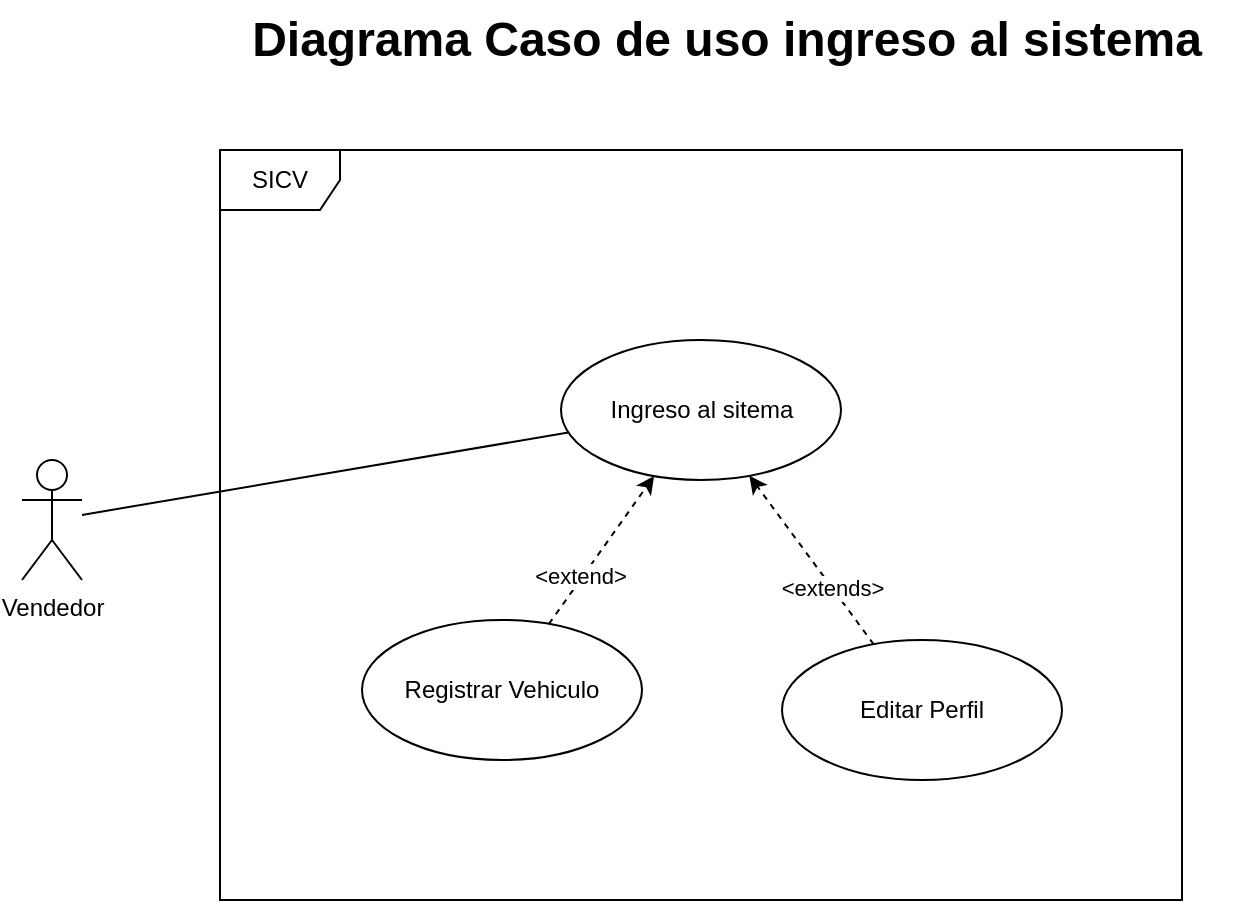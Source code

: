 <mxfile version="16.6.6" type="github" pages="6">
  <diagram id="2r_VohU2_wrSIkmMMugK" name="Caso de uso Ingreso al sistema">
    <mxGraphModel dx="1422" dy="752" grid="1" gridSize="10" guides="1" tooltips="1" connect="1" arrows="1" fold="1" page="1" pageScale="1" pageWidth="827" pageHeight="1169" math="0" shadow="0">
      <root>
        <mxCell id="0" />
        <mxCell id="1" parent="0" />
        <mxCell id="IsbKVrzLAY1zWAiUxANt-4" style="rounded=0;orthogonalLoop=1;jettySize=auto;html=1;endArrow=none;endFill=0;" parent="1" source="IsbKVrzLAY1zWAiUxANt-1" target="IsbKVrzLAY1zWAiUxANt-3" edge="1">
          <mxGeometry relative="1" as="geometry" />
        </mxCell>
        <mxCell id="IsbKVrzLAY1zWAiUxANt-1" value="Vendedor" style="shape=umlActor;verticalLabelPosition=bottom;verticalAlign=top;html=1;" parent="1" vertex="1">
          <mxGeometry x="80" y="300" width="30" height="60" as="geometry" />
        </mxCell>
        <mxCell id="IsbKVrzLAY1zWAiUxANt-2" value="SICV" style="shape=umlFrame;whiteSpace=wrap;html=1;" parent="1" vertex="1">
          <mxGeometry x="179" y="145" width="481" height="375" as="geometry" />
        </mxCell>
        <mxCell id="IsbKVrzLAY1zWAiUxANt-3" value="Ingreso al sitema" style="ellipse;whiteSpace=wrap;html=1;" parent="1" vertex="1">
          <mxGeometry x="349.5" y="240" width="140" height="70" as="geometry" />
        </mxCell>
        <mxCell id="IsbKVrzLAY1zWAiUxANt-7" style="edgeStyle=none;rounded=0;orthogonalLoop=1;jettySize=auto;html=1;endArrow=classic;endFill=1;dashed=1;" parent="1" source="IsbKVrzLAY1zWAiUxANt-5" target="IsbKVrzLAY1zWAiUxANt-3" edge="1">
          <mxGeometry relative="1" as="geometry" />
        </mxCell>
        <mxCell id="IsbKVrzLAY1zWAiUxANt-9" value="&amp;lt;extend&amp;gt;" style="edgeLabel;html=1;align=center;verticalAlign=middle;resizable=0;points=[];" parent="IsbKVrzLAY1zWAiUxANt-7" vertex="1" connectable="0">
          <mxGeometry x="-0.372" y="1" relative="1" as="geometry">
            <mxPoint as="offset" />
          </mxGeometry>
        </mxCell>
        <mxCell id="IsbKVrzLAY1zWAiUxANt-5" value="Registrar Vehiculo" style="ellipse;whiteSpace=wrap;html=1;" parent="1" vertex="1">
          <mxGeometry x="250" y="380" width="140" height="70" as="geometry" />
        </mxCell>
        <mxCell id="IsbKVrzLAY1zWAiUxANt-8" style="edgeStyle=none;rounded=0;orthogonalLoop=1;jettySize=auto;html=1;endArrow=classic;endFill=1;dashed=1;startArrow=none;startFill=0;" parent="1" source="IsbKVrzLAY1zWAiUxANt-6" target="IsbKVrzLAY1zWAiUxANt-3" edge="1">
          <mxGeometry relative="1" as="geometry" />
        </mxCell>
        <mxCell id="IsbKVrzLAY1zWAiUxANt-10" value="&amp;lt;extends&amp;gt;" style="edgeLabel;html=1;align=center;verticalAlign=middle;resizable=0;points=[];" parent="IsbKVrzLAY1zWAiUxANt-8" vertex="1" connectable="0">
          <mxGeometry x="-0.331" relative="1" as="geometry">
            <mxPoint as="offset" />
          </mxGeometry>
        </mxCell>
        <mxCell id="IsbKVrzLAY1zWAiUxANt-6" value="Editar Perfil" style="ellipse;whiteSpace=wrap;html=1;" parent="1" vertex="1">
          <mxGeometry x="460" y="390" width="140" height="70" as="geometry" />
        </mxCell>
        <mxCell id="hrtRU9ZcBNGfY4Alldk1-1" value="Diagrama Caso de uso ingreso al sistema" style="text;strokeColor=none;fillColor=none;html=1;fontSize=24;fontStyle=1;verticalAlign=middle;align=center;" parent="1" vertex="1">
          <mxGeometry x="179" y="70" width="506" height="40" as="geometry" />
        </mxCell>
      </root>
    </mxGraphModel>
  </diagram>
  <diagram id="BbDDv75tYHa_LXaL0L6z" name="Caso de uso consultar vehiculo">
    <mxGraphModel dx="1422" dy="752" grid="1" gridSize="10" guides="1" tooltips="1" connect="1" arrows="1" fold="1" page="1" pageScale="1" pageWidth="827" pageHeight="1169" math="0" shadow="0">
      <root>
        <mxCell id="6iV2gQKGcsVNJlw0BaES-0" />
        <mxCell id="6iV2gQKGcsVNJlw0BaES-1" parent="6iV2gQKGcsVNJlw0BaES-0" />
        <mxCell id="py2xR3MUC2B1_8jr3Scz-2" style="edgeStyle=none;rounded=0;orthogonalLoop=1;jettySize=auto;html=1;startArrow=none;startFill=0;endArrow=none;endFill=0;" parent="6iV2gQKGcsVNJlw0BaES-1" source="6iV2gQKGcsVNJlw0BaES-2" target="QquSr7EaG3c1re2R-s63-1" edge="1">
          <mxGeometry relative="1" as="geometry" />
        </mxCell>
        <mxCell id="6iV2gQKGcsVNJlw0BaES-2" value="Comprador" style="shape=umlActor;verticalLabelPosition=bottom;verticalAlign=top;html=1;" parent="6iV2gQKGcsVNJlw0BaES-1" vertex="1">
          <mxGeometry x="90" y="310" width="30" height="60" as="geometry" />
        </mxCell>
        <mxCell id="6iV2gQKGcsVNJlw0BaES-3" value="SICV" style="shape=umlFrame;whiteSpace=wrap;html=1;" parent="6iV2gQKGcsVNJlw0BaES-1" vertex="1">
          <mxGeometry x="164" y="170" width="500" height="370" as="geometry" />
        </mxCell>
        <mxCell id="QquSr7EaG3c1re2R-s63-1" value="Consultar Vehículo" style="ellipse;whiteSpace=wrap;html=1;" parent="6iV2gQKGcsVNJlw0BaES-1" vertex="1">
          <mxGeometry x="344" y="270" width="140" height="70" as="geometry" />
        </mxCell>
        <mxCell id="py2xR3MUC2B1_8jr3Scz-4" style="edgeStyle=none;rounded=0;orthogonalLoop=1;jettySize=auto;html=1;dashed=1;startArrow=none;startFill=0;endArrow=classic;endFill=1;" parent="6iV2gQKGcsVNJlw0BaES-1" source="py2xR3MUC2B1_8jr3Scz-0" target="QquSr7EaG3c1re2R-s63-1" edge="1">
          <mxGeometry relative="1" as="geometry" />
        </mxCell>
        <mxCell id="py2xR3MUC2B1_8jr3Scz-6" value="&amp;lt;extend&amp;gt;" style="edgeLabel;html=1;align=center;verticalAlign=middle;resizable=0;points=[];" parent="py2xR3MUC2B1_8jr3Scz-4" vertex="1" connectable="0">
          <mxGeometry x="-0.425" relative="1" as="geometry">
            <mxPoint as="offset" />
          </mxGeometry>
        </mxCell>
        <mxCell id="py2xR3MUC2B1_8jr3Scz-0" value="Consultar Categoria" style="ellipse;whiteSpace=wrap;html=1;" parent="6iV2gQKGcsVNJlw0BaES-1" vertex="1">
          <mxGeometry x="240" y="420" width="140" height="70" as="geometry" />
        </mxCell>
        <mxCell id="py2xR3MUC2B1_8jr3Scz-5" style="edgeStyle=none;rounded=0;orthogonalLoop=1;jettySize=auto;html=1;dashed=1;startArrow=none;startFill=0;endArrow=classic;endFill=1;" parent="6iV2gQKGcsVNJlw0BaES-1" source="py2xR3MUC2B1_8jr3Scz-1" target="QquSr7EaG3c1re2R-s63-1" edge="1">
          <mxGeometry relative="1" as="geometry" />
        </mxCell>
        <mxCell id="py2xR3MUC2B1_8jr3Scz-7" value="&amp;lt;extend&amp;gt;" style="edgeLabel;html=1;align=center;verticalAlign=middle;resizable=0;points=[];" parent="py2xR3MUC2B1_8jr3Scz-5" vertex="1" connectable="0">
          <mxGeometry x="-0.237" relative="1" as="geometry">
            <mxPoint as="offset" />
          </mxGeometry>
        </mxCell>
        <mxCell id="py2xR3MUC2B1_8jr3Scz-1" value="Consultar Precio" style="ellipse;whiteSpace=wrap;html=1;" parent="6iV2gQKGcsVNJlw0BaES-1" vertex="1">
          <mxGeometry x="450" y="420" width="140" height="70" as="geometry" />
        </mxCell>
        <mxCell id="URlp4a1a6F89m8Mxqx-y-0" value="Diagrama Caso de uso Consulta Vehiculo" style="text;strokeColor=none;fillColor=none;html=1;fontSize=24;fontStyle=1;verticalAlign=middle;align=center;" parent="6iV2gQKGcsVNJlw0BaES-1" vertex="1">
          <mxGeometry x="164" y="100" width="506" height="40" as="geometry" />
        </mxCell>
      </root>
    </mxGraphModel>
  </diagram>
  <diagram id="64RJPVXA8O9sf4RG52Rx" name="Diagrama de estado Vehiculo">
    <mxGraphModel dx="2249" dy="752" grid="1" gridSize="10" guides="1" tooltips="1" connect="1" arrows="1" fold="1" page="1" pageScale="1" pageWidth="827" pageHeight="1169" math="0" shadow="0">
      <root>
        <mxCell id="xswd5ZVKZIJ1PRvP2qzF-0" />
        <mxCell id="xswd5ZVKZIJ1PRvP2qzF-1" parent="xswd5ZVKZIJ1PRvP2qzF-0" />
        <mxCell id="8lzR3zlxzNffQdhEEC-L-5" style="edgeStyle=none;rounded=0;orthogonalLoop=1;jettySize=auto;html=1;startArrow=none;startFill=0;endArrow=none;endFill=0;" parent="xswd5ZVKZIJ1PRvP2qzF-1" source="8lzR3zlxzNffQdhEEC-L-0" target="8lzR3zlxzNffQdhEEC-L-1" edge="1">
          <mxGeometry relative="1" as="geometry" />
        </mxCell>
        <mxCell id="8lzR3zlxzNffQdhEEC-L-0" value="" style="strokeWidth=2;html=1;shape=mxgraph.flowchart.start_2;whiteSpace=wrap;fillColor=#60a917;fontColor=#ffffff;strokeColor=#2D7600;" parent="xswd5ZVKZIJ1PRvP2qzF-1" vertex="1">
          <mxGeometry x="-120" y="440" width="40" height="40" as="geometry" />
        </mxCell>
        <mxCell id="8lzR3zlxzNffQdhEEC-L-6" style="edgeStyle=none;rounded=0;orthogonalLoop=1;jettySize=auto;html=1;startArrow=none;startFill=0;endArrow=none;endFill=0;" parent="xswd5ZVKZIJ1PRvP2qzF-1" source="8lzR3zlxzNffQdhEEC-L-1" target="8lzR3zlxzNffQdhEEC-L-2" edge="1">
          <mxGeometry relative="1" as="geometry" />
        </mxCell>
        <mxCell id="8lzR3zlxzNffQdhEEC-L-1" value="No registrado" style="shape=rect;rounded=1;html=1;whiteSpace=wrap;align=center;fillColor=#dae8fc;strokeColor=#6c8ebf;" parent="xswd5ZVKZIJ1PRvP2qzF-1" vertex="1">
          <mxGeometry y="435" width="120" height="50" as="geometry" />
        </mxCell>
        <mxCell id="8lzR3zlxzNffQdhEEC-L-7" style="edgeStyle=none;rounded=0;orthogonalLoop=1;jettySize=auto;html=1;startArrow=none;startFill=0;endArrow=none;endFill=0;" parent="xswd5ZVKZIJ1PRvP2qzF-1" source="8lzR3zlxzNffQdhEEC-L-2" target="8lzR3zlxzNffQdhEEC-L-3" edge="1">
          <mxGeometry relative="1" as="geometry" />
        </mxCell>
        <mxCell id="8lzR3zlxzNffQdhEEC-L-2" value="registrado" style="shape=rect;rounded=1;html=1;whiteSpace=wrap;align=center;fillColor=#dae8fc;strokeColor=#6c8ebf;" parent="xswd5ZVKZIJ1PRvP2qzF-1" vertex="1">
          <mxGeometry x="250" y="435" width="120" height="50" as="geometry" />
        </mxCell>
        <mxCell id="8lzR3zlxzNffQdhEEC-L-8" style="edgeStyle=none;rounded=0;orthogonalLoop=1;jettySize=auto;html=1;startArrow=none;startFill=0;endArrow=none;endFill=0;" parent="xswd5ZVKZIJ1PRvP2qzF-1" source="8lzR3zlxzNffQdhEEC-L-3" target="8lzR3zlxzNffQdhEEC-L-4" edge="1">
          <mxGeometry relative="1" as="geometry" />
        </mxCell>
        <mxCell id="8lzR3zlxzNffQdhEEC-L-3" value="vendido" style="shape=rect;rounded=1;html=1;whiteSpace=wrap;align=center;fillColor=#dae8fc;strokeColor=#6c8ebf;" parent="xswd5ZVKZIJ1PRvP2qzF-1" vertex="1">
          <mxGeometry x="510" y="435" width="120" height="50" as="geometry" />
        </mxCell>
        <mxCell id="8lzR3zlxzNffQdhEEC-L-4" value="" style="ellipse;html=1;shape=endState;fillColor=#e51400;strokeColor=#B20000;fontColor=#ffffff;" parent="xswd5ZVKZIJ1PRvP2qzF-1" vertex="1">
          <mxGeometry x="700" y="440" width="43" height="40" as="geometry" />
        </mxCell>
        <mxCell id="8lzR3zlxzNffQdhEEC-L-9" value="registrarAuto()" style="text;html=1;align=center;verticalAlign=middle;resizable=0;points=[];autosize=1;strokeColor=none;fillColor=none;" parent="xswd5ZVKZIJ1PRvP2qzF-1" vertex="1">
          <mxGeometry x="140" y="435" width="90" height="20" as="geometry" />
        </mxCell>
        <mxCell id="8lzR3zlxzNffQdhEEC-L-10" value="registrarVentaAuto()" style="text;html=1;align=center;verticalAlign=middle;resizable=0;points=[];autosize=1;strokeColor=none;fillColor=none;" parent="xswd5ZVKZIJ1PRvP2qzF-1" vertex="1">
          <mxGeometry x="375" y="435" width="120" height="20" as="geometry" />
        </mxCell>
        <mxCell id="8lzR3zlxzNffQdhEEC-L-13" value="Diagrama de estado: Vehículo" style="text;strokeColor=none;fillColor=none;html=1;fontSize=24;fontStyle=1;verticalAlign=middle;align=center;" parent="xswd5ZVKZIJ1PRvP2qzF-1" vertex="1">
          <mxGeometry x="105" y="340" width="410" height="40" as="geometry" />
        </mxCell>
      </root>
    </mxGraphModel>
  </diagram>
  <diagram id="GuSX10thduRVi5n7att_" name="Diagrama de estado: Vendedor">
    <mxGraphModel dx="1525" dy="433" grid="1" gridSize="10" guides="1" tooltips="1" connect="1" arrows="1" fold="1" page="1" pageScale="1" pageWidth="827" pageHeight="1169" math="0" shadow="0">
      <root>
        <mxCell id="8k2iRk-zju7mYM7hd7b4-0" />
        <mxCell id="8k2iRk-zju7mYM7hd7b4-1" parent="8k2iRk-zju7mYM7hd7b4-0" />
        <mxCell id="8k2iRk-zju7mYM7hd7b4-2" value="Diagrama de estado: vendedor" style="text;strokeColor=none;fillColor=none;html=1;fontSize=24;fontStyle=1;verticalAlign=middle;align=center;" parent="8k2iRk-zju7mYM7hd7b4-1" vertex="1">
          <mxGeometry x="224" y="230" width="380" height="40" as="geometry" />
        </mxCell>
        <mxCell id="AqsIsjGvIVx5snZjpuma-5" style="edgeStyle=none;rounded=0;orthogonalLoop=1;jettySize=auto;html=1;startArrow=none;startFill=0;endArrow=none;endFill=0;" parent="8k2iRk-zju7mYM7hd7b4-1" source="8k2iRk-zju7mYM7hd7b4-3" target="AqsIsjGvIVx5snZjpuma-0" edge="1">
          <mxGeometry relative="1" as="geometry" />
        </mxCell>
        <mxCell id="8k2iRk-zju7mYM7hd7b4-3" value="" style="ellipse;whiteSpace=wrap;html=1;aspect=fixed;strokeColor=#2D7600;fillColor=#60a917;fontColor=#ffffff;" parent="8k2iRk-zju7mYM7hd7b4-1" vertex="1">
          <mxGeometry x="-190" y="360" width="40" height="40" as="geometry" />
        </mxCell>
        <mxCell id="9_Z9yOMUKCV6Zl2eVZmf-0" value="" style="ellipse;html=1;shape=endState;fillColor=#e51400;strokeColor=#B20000;fontColor=#ffffff;" parent="8k2iRk-zju7mYM7hd7b4-1" vertex="1">
          <mxGeometry x="1050" y="360" width="43" height="40" as="geometry" />
        </mxCell>
        <mxCell id="AqsIsjGvIVx5snZjpuma-6" style="edgeStyle=none;rounded=0;orthogonalLoop=1;jettySize=auto;html=1;startArrow=none;startFill=0;endArrow=none;endFill=0;" parent="8k2iRk-zju7mYM7hd7b4-1" source="AqsIsjGvIVx5snZjpuma-0" target="AqsIsjGvIVx5snZjpuma-1" edge="1">
          <mxGeometry relative="1" as="geometry" />
        </mxCell>
        <mxCell id="AqsIsjGvIVx5snZjpuma-0" value="solicitado" style="shape=rect;rounded=1;html=1;whiteSpace=wrap;align=center;fillColor=#dae8fc;strokeColor=#6c8ebf;" parent="8k2iRk-zju7mYM7hd7b4-1" vertex="1">
          <mxGeometry y="355" width="120" height="50" as="geometry" />
        </mxCell>
        <mxCell id="AqsIsjGvIVx5snZjpuma-7" style="edgeStyle=none;rounded=0;orthogonalLoop=1;jettySize=auto;html=1;startArrow=none;startFill=0;endArrow=none;endFill=0;" parent="8k2iRk-zju7mYM7hd7b4-1" source="AqsIsjGvIVx5snZjpuma-1" target="AqsIsjGvIVx5snZjpuma-2" edge="1">
          <mxGeometry relative="1" as="geometry" />
        </mxCell>
        <mxCell id="AqsIsjGvIVx5snZjpuma-1" value="Creado" style="shape=rect;rounded=1;html=1;whiteSpace=wrap;align=center;fillColor=#dae8fc;strokeColor=#6c8ebf;" parent="8k2iRk-zju7mYM7hd7b4-1" vertex="1">
          <mxGeometry x="294" y="355" width="120" height="50" as="geometry" />
        </mxCell>
        <mxCell id="AqsIsjGvIVx5snZjpuma-8" style="edgeStyle=none;rounded=0;orthogonalLoop=1;jettySize=auto;html=1;startArrow=none;startFill=0;endArrow=none;endFill=0;" parent="8k2iRk-zju7mYM7hd7b4-1" source="AqsIsjGvIVx5snZjpuma-2" target="AqsIsjGvIVx5snZjpuma-3" edge="1">
          <mxGeometry relative="1" as="geometry" />
        </mxCell>
        <mxCell id="AqsIsjGvIVx5snZjpuma-2" value="activo" style="shape=rect;rounded=1;html=1;whiteSpace=wrap;align=center;fillColor=#dae8fc;strokeColor=#6c8ebf;" parent="8k2iRk-zju7mYM7hd7b4-1" vertex="1">
          <mxGeometry x="570" y="355" width="120" height="50" as="geometry" />
        </mxCell>
        <mxCell id="AqsIsjGvIVx5snZjpuma-9" style="edgeStyle=none;rounded=0;orthogonalLoop=1;jettySize=auto;html=1;startArrow=none;startFill=0;endArrow=none;endFill=0;" parent="8k2iRk-zju7mYM7hd7b4-1" source="AqsIsjGvIVx5snZjpuma-3" target="9_Z9yOMUKCV6Zl2eVZmf-0" edge="1">
          <mxGeometry relative="1" as="geometry" />
        </mxCell>
        <mxCell id="AqsIsjGvIVx5snZjpuma-14" style="edgeStyle=orthogonalEdgeStyle;rounded=0;orthogonalLoop=1;jettySize=auto;html=1;entryX=0.5;entryY=1;entryDx=0;entryDy=0;startArrow=none;startFill=0;endArrow=none;endFill=0;" parent="8k2iRk-zju7mYM7hd7b4-1" source="AqsIsjGvIVx5snZjpuma-3" target="AqsIsjGvIVx5snZjpuma-2" edge="1">
          <mxGeometry relative="1" as="geometry">
            <Array as="points">
              <mxPoint x="887" y="460" />
              <mxPoint x="630" y="460" />
            </Array>
          </mxGeometry>
        </mxCell>
        <mxCell id="AqsIsjGvIVx5snZjpuma-3" value="inactivo" style="shape=rect;rounded=1;html=1;whiteSpace=wrap;align=center;fillColor=#dae8fc;strokeColor=#6c8ebf;" parent="8k2iRk-zju7mYM7hd7b4-1" vertex="1">
          <mxGeometry x="827" y="355" width="120" height="50" as="geometry" />
        </mxCell>
        <mxCell id="AqsIsjGvIVx5snZjpuma-10" value="registrarVendedor()" style="text;html=1;align=center;verticalAlign=middle;resizable=0;points=[];autosize=1;strokeColor=none;fillColor=none;" parent="8k2iRk-zju7mYM7hd7b4-1" vertex="1">
          <mxGeometry x="140" y="350" width="120" height="20" as="geometry" />
        </mxCell>
        <mxCell id="AqsIsjGvIVx5snZjpuma-11" value="activarVendedor()" style="text;html=1;align=center;verticalAlign=middle;resizable=0;points=[];autosize=1;strokeColor=none;fillColor=none;" parent="8k2iRk-zju7mYM7hd7b4-1" vertex="1">
          <mxGeometry x="440" y="350" width="110" height="20" as="geometry" />
        </mxCell>
        <mxCell id="AqsIsjGvIVx5snZjpuma-12" value="inactivarVendedor()" style="text;html=1;align=center;verticalAlign=middle;resizable=0;points=[];autosize=1;strokeColor=none;fillColor=none;" parent="8k2iRk-zju7mYM7hd7b4-1" vertex="1">
          <mxGeometry x="700" y="355" width="120" height="20" as="geometry" />
        </mxCell>
        <mxCell id="AqsIsjGvIVx5snZjpuma-15" value="modificarVendedor()" style="text;html=1;align=center;verticalAlign=middle;resizable=0;points=[];autosize=1;strokeColor=none;fillColor=none;" parent="8k2iRk-zju7mYM7hd7b4-1" vertex="1">
          <mxGeometry x="690" y="440" width="130" height="20" as="geometry" />
        </mxCell>
      </root>
    </mxGraphModel>
  </diagram>
  <diagram id="JbkrAfMQDxfMiMu51IrS" name="Modelo entidad relacion">
    <mxGraphModel dx="938" dy="1602" grid="1" gridSize="10" guides="1" tooltips="1" connect="1" arrows="1" fold="1" page="1" pageScale="1" pageWidth="827" pageHeight="1169" math="0" shadow="0">
      <root>
        <mxCell id="0QS4IYa8kzxrMIZf37TH-0" />
        <mxCell id="0QS4IYa8kzxrMIZf37TH-1" parent="0QS4IYa8kzxrMIZf37TH-0" />
        <mxCell id="0QS4IYa8kzxrMIZf37TH-96" value="Modelo entidad relación" style="text;strokeColor=none;fillColor=none;html=1;fontSize=24;fontStyle=1;verticalAlign=middle;align=center;" parent="0QS4IYa8kzxrMIZf37TH-1" vertex="1">
          <mxGeometry x="520" y="-140" width="400" height="40" as="geometry" />
        </mxCell>
        <mxCell id="r-WXZ3ofQFOCJXnufIdo-23" style="rounded=0;orthogonalLoop=1;jettySize=auto;html=1;endArrow=none;endFill=0;" edge="1" parent="0QS4IYa8kzxrMIZf37TH-1" source="r-WXZ3ofQFOCJXnufIdo-0" target="r-WXZ3ofQFOCJXnufIdo-48">
          <mxGeometry relative="1" as="geometry">
            <mxPoint x="433.301" y="48.45" as="targetPoint" />
          </mxGeometry>
        </mxCell>
        <mxCell id="r-WXZ3ofQFOCJXnufIdo-25" style="edgeStyle=none;rounded=0;orthogonalLoop=1;jettySize=auto;html=1;endArrow=none;endFill=0;" edge="1" parent="0QS4IYa8kzxrMIZf37TH-1" source="r-WXZ3ofQFOCJXnufIdo-0" target="r-WXZ3ofQFOCJXnufIdo-4">
          <mxGeometry relative="1" as="geometry" />
        </mxCell>
        <mxCell id="r-WXZ3ofQFOCJXnufIdo-26" style="edgeStyle=none;rounded=0;orthogonalLoop=1;jettySize=auto;html=1;endArrow=none;endFill=0;" edge="1" parent="0QS4IYa8kzxrMIZf37TH-1" source="r-WXZ3ofQFOCJXnufIdo-0" target="r-WXZ3ofQFOCJXnufIdo-5">
          <mxGeometry relative="1" as="geometry" />
        </mxCell>
        <mxCell id="r-WXZ3ofQFOCJXnufIdo-30" style="edgeStyle=none;rounded=0;orthogonalLoop=1;jettySize=auto;html=1;endArrow=none;endFill=0;" edge="1" parent="0QS4IYa8kzxrMIZf37TH-1" source="r-WXZ3ofQFOCJXnufIdo-0" target="r-WXZ3ofQFOCJXnufIdo-6">
          <mxGeometry relative="1" as="geometry" />
        </mxCell>
        <mxCell id="r-WXZ3ofQFOCJXnufIdo-32" style="edgeStyle=none;rounded=0;orthogonalLoop=1;jettySize=auto;html=1;endArrow=none;endFill=0;" edge="1" parent="0QS4IYa8kzxrMIZf37TH-1" source="r-WXZ3ofQFOCJXnufIdo-0" target="r-WXZ3ofQFOCJXnufIdo-7">
          <mxGeometry relative="1" as="geometry" />
        </mxCell>
        <mxCell id="r-WXZ3ofQFOCJXnufIdo-0" value="Usuario" style="whiteSpace=wrap;html=1;align=center;" vertex="1" parent="0QS4IYa8kzxrMIZf37TH-1">
          <mxGeometry x="500" y="140" width="100" height="40" as="geometry" />
        </mxCell>
        <mxCell id="r-WXZ3ofQFOCJXnufIdo-4" value="usulogin" style="ellipse;whiteSpace=wrap;html=1;align=center;" vertex="1" parent="0QS4IYa8kzxrMIZf37TH-1">
          <mxGeometry x="500" y="-20" width="100" height="40" as="geometry" />
        </mxCell>
        <mxCell id="r-WXZ3ofQFOCJXnufIdo-5" value="usupassword" style="ellipse;whiteSpace=wrap;html=1;align=center;" vertex="1" parent="0QS4IYa8kzxrMIZf37TH-1">
          <mxGeometry x="620" width="100" height="40" as="geometry" />
        </mxCell>
        <mxCell id="r-WXZ3ofQFOCJXnufIdo-6" value="Tiene" style="shape=rhombus;perimeter=rhombusPerimeter;whiteSpace=wrap;html=1;align=center;" vertex="1" parent="0QS4IYa8kzxrMIZf37TH-1">
          <mxGeometry x="750" y="130" width="120" height="60" as="geometry" />
        </mxCell>
        <mxCell id="r-WXZ3ofQFOCJXnufIdo-33" style="edgeStyle=none;rounded=0;orthogonalLoop=1;jettySize=auto;html=1;entryX=0;entryY=0.5;entryDx=0;entryDy=0;endArrow=none;endFill=0;" edge="1" parent="0QS4IYa8kzxrMIZf37TH-1" source="r-WXZ3ofQFOCJXnufIdo-7" target="r-WXZ3ofQFOCJXnufIdo-8">
          <mxGeometry relative="1" as="geometry" />
        </mxCell>
        <mxCell id="r-WXZ3ofQFOCJXnufIdo-7" value="Gestiona" style="shape=rhombus;perimeter=rhombusPerimeter;whiteSpace=wrap;html=1;align=center;" vertex="1" parent="0QS4IYa8kzxrMIZf37TH-1">
          <mxGeometry x="490" y="350" width="120" height="60" as="geometry" />
        </mxCell>
        <mxCell id="r-WXZ3ofQFOCJXnufIdo-34" style="edgeStyle=none;rounded=0;orthogonalLoop=1;jettySize=auto;html=1;endArrow=none;endFill=0;" edge="1" parent="0QS4IYa8kzxrMIZf37TH-1" source="r-WXZ3ofQFOCJXnufIdo-8" target="r-WXZ3ofQFOCJXnufIdo-9">
          <mxGeometry relative="1" as="geometry" />
        </mxCell>
        <mxCell id="r-WXZ3ofQFOCJXnufIdo-35" style="edgeStyle=none;rounded=0;orthogonalLoop=1;jettySize=auto;html=1;endArrow=none;endFill=0;" edge="1" parent="0QS4IYa8kzxrMIZf37TH-1" source="r-WXZ3ofQFOCJXnufIdo-8" target="r-WXZ3ofQFOCJXnufIdo-51">
          <mxGeometry relative="1" as="geometry">
            <mxPoint x="627.136" y="493.202" as="targetPoint" />
          </mxGeometry>
        </mxCell>
        <mxCell id="r-WXZ3ofQFOCJXnufIdo-36" style="edgeStyle=none;rounded=0;orthogonalLoop=1;jettySize=auto;html=1;endArrow=none;endFill=0;" edge="1" parent="0QS4IYa8kzxrMIZf37TH-1" source="r-WXZ3ofQFOCJXnufIdo-8" target="r-WXZ3ofQFOCJXnufIdo-14">
          <mxGeometry relative="1" as="geometry" />
        </mxCell>
        <mxCell id="r-WXZ3ofQFOCJXnufIdo-37" style="edgeStyle=none;rounded=0;orthogonalLoop=1;jettySize=auto;html=1;endArrow=none;endFill=0;" edge="1" parent="0QS4IYa8kzxrMIZf37TH-1" source="r-WXZ3ofQFOCJXnufIdo-8" target="r-WXZ3ofQFOCJXnufIdo-13">
          <mxGeometry relative="1" as="geometry" />
        </mxCell>
        <mxCell id="r-WXZ3ofQFOCJXnufIdo-38" style="edgeStyle=none;rounded=0;orthogonalLoop=1;jettySize=auto;html=1;endArrow=none;endFill=0;" edge="1" parent="0QS4IYa8kzxrMIZf37TH-1" source="r-WXZ3ofQFOCJXnufIdo-8" target="r-WXZ3ofQFOCJXnufIdo-15">
          <mxGeometry relative="1" as="geometry" />
        </mxCell>
        <mxCell id="r-WXZ3ofQFOCJXnufIdo-39" style="edgeStyle=none;rounded=0;orthogonalLoop=1;jettySize=auto;html=1;endArrow=none;endFill=0;" edge="1" parent="0QS4IYa8kzxrMIZf37TH-1" source="r-WXZ3ofQFOCJXnufIdo-8" target="r-WXZ3ofQFOCJXnufIdo-17">
          <mxGeometry relative="1" as="geometry" />
        </mxCell>
        <mxCell id="r-WXZ3ofQFOCJXnufIdo-40" style="edgeStyle=none;rounded=0;orthogonalLoop=1;jettySize=auto;html=1;endArrow=none;endFill=0;" edge="1" parent="0QS4IYa8kzxrMIZf37TH-1" source="r-WXZ3ofQFOCJXnufIdo-8" target="r-WXZ3ofQFOCJXnufIdo-12">
          <mxGeometry relative="1" as="geometry" />
        </mxCell>
        <mxCell id="r-WXZ3ofQFOCJXnufIdo-41" style="edgeStyle=none;rounded=0;orthogonalLoop=1;jettySize=auto;html=1;entryX=0.5;entryY=1;entryDx=0;entryDy=0;endArrow=none;endFill=0;" edge="1" parent="0QS4IYa8kzxrMIZf37TH-1" source="r-WXZ3ofQFOCJXnufIdo-8" target="r-WXZ3ofQFOCJXnufIdo-18">
          <mxGeometry relative="1" as="geometry" />
        </mxCell>
        <mxCell id="r-WXZ3ofQFOCJXnufIdo-8" value="Vehículo" style="whiteSpace=wrap;html=1;align=center;" vertex="1" parent="0QS4IYa8kzxrMIZf37TH-1">
          <mxGeometry x="760" y="360" width="100" height="40" as="geometry" />
        </mxCell>
        <mxCell id="r-WXZ3ofQFOCJXnufIdo-44" style="edgeStyle=none;rounded=0;orthogonalLoop=1;jettySize=auto;html=1;endArrow=none;endFill=0;" edge="1" parent="0QS4IYa8kzxrMIZf37TH-1" source="r-WXZ3ofQFOCJXnufIdo-9" target="r-WXZ3ofQFOCJXnufIdo-52">
          <mxGeometry relative="1" as="geometry">
            <mxPoint x="1164.645" y="324.142" as="targetPoint" />
          </mxGeometry>
        </mxCell>
        <mxCell id="r-WXZ3ofQFOCJXnufIdo-45" style="edgeStyle=none;rounded=0;orthogonalLoop=1;jettySize=auto;html=1;endArrow=none;endFill=0;" edge="1" parent="0QS4IYa8kzxrMIZf37TH-1" source="r-WXZ3ofQFOCJXnufIdo-9" target="r-WXZ3ofQFOCJXnufIdo-20">
          <mxGeometry relative="1" as="geometry" />
        </mxCell>
        <mxCell id="r-WXZ3ofQFOCJXnufIdo-9" value="Categoria" style="shape=ext;margin=3;double=1;whiteSpace=wrap;html=1;align=center;" vertex="1" parent="0QS4IYa8kzxrMIZf37TH-1">
          <mxGeometry x="980" y="360" width="100" height="40" as="geometry" />
        </mxCell>
        <mxCell id="r-WXZ3ofQFOCJXnufIdo-11" value="roltipo" style="ellipse;whiteSpace=wrap;html=1;align=center;" vertex="1" parent="0QS4IYa8kzxrMIZf37TH-1">
          <mxGeometry x="1080" y="-10" width="100" height="40" as="geometry" />
        </mxCell>
        <mxCell id="r-WXZ3ofQFOCJXnufIdo-12" value="vehmodelo" style="ellipse;whiteSpace=wrap;html=1;align=center;" vertex="1" parent="0QS4IYa8kzxrMIZf37TH-1">
          <mxGeometry x="760" y="610" width="100" height="40" as="geometry" />
        </mxCell>
        <mxCell id="r-WXZ3ofQFOCJXnufIdo-13" value="vehprecio" style="ellipse;whiteSpace=wrap;html=1;align=center;" vertex="1" parent="0QS4IYa8kzxrMIZf37TH-1">
          <mxGeometry x="920" y="530" width="100" height="40" as="geometry" />
        </mxCell>
        <mxCell id="r-WXZ3ofQFOCJXnufIdo-14" value="datid" style="ellipse;whiteSpace=wrap;html=1;align=center;" vertex="1" parent="0QS4IYa8kzxrMIZf37TH-1">
          <mxGeometry x="610" y="530" width="100" height="40" as="geometry" />
        </mxCell>
        <mxCell id="r-WXZ3ofQFOCJXnufIdo-15" value="catid" style="ellipse;whiteSpace=wrap;html=1;align=center;" vertex="1" parent="0QS4IYa8kzxrMIZf37TH-1">
          <mxGeometry x="670" y="570" width="100" height="40" as="geometry" />
        </mxCell>
        <mxCell id="r-WXZ3ofQFOCJXnufIdo-17" value="vehmarca" style="ellipse;whiteSpace=wrap;html=1;align=center;" vertex="1" parent="0QS4IYa8kzxrMIZf37TH-1">
          <mxGeometry x="1000" y="490" width="100" height="40" as="geometry" />
        </mxCell>
        <mxCell id="r-WXZ3ofQFOCJXnufIdo-18" value="vehestado" style="ellipse;whiteSpace=wrap;html=1;align=center;" vertex="1" parent="0QS4IYa8kzxrMIZf37TH-1">
          <mxGeometry x="850" y="570" width="100" height="40" as="geometry" />
        </mxCell>
        <mxCell id="r-WXZ3ofQFOCJXnufIdo-20" value="catipo" style="ellipse;whiteSpace=wrap;html=1;align=center;" vertex="1" parent="0QS4IYa8kzxrMIZf37TH-1">
          <mxGeometry x="1150" y="400" width="100" height="40" as="geometry" />
        </mxCell>
        <mxCell id="r-WXZ3ofQFOCJXnufIdo-31" style="edgeStyle=none;rounded=0;orthogonalLoop=1;jettySize=auto;html=1;endArrow=none;endFill=0;" edge="1" parent="0QS4IYa8kzxrMIZf37TH-1" source="r-WXZ3ofQFOCJXnufIdo-22" target="r-WXZ3ofQFOCJXnufIdo-6">
          <mxGeometry relative="1" as="geometry" />
        </mxCell>
        <mxCell id="r-WXZ3ofQFOCJXnufIdo-46" style="edgeStyle=none;rounded=0;orthogonalLoop=1;jettySize=auto;html=1;endArrow=none;endFill=0;" edge="1" parent="0QS4IYa8kzxrMIZf37TH-1" source="r-WXZ3ofQFOCJXnufIdo-22" target="r-WXZ3ofQFOCJXnufIdo-49">
          <mxGeometry relative="1" as="geometry">
            <mxPoint x="969.175" y="29.66" as="targetPoint" />
          </mxGeometry>
        </mxCell>
        <mxCell id="r-WXZ3ofQFOCJXnufIdo-47" style="edgeStyle=none;rounded=0;orthogonalLoop=1;jettySize=auto;html=1;endArrow=none;endFill=0;" edge="1" parent="0QS4IYa8kzxrMIZf37TH-1" source="r-WXZ3ofQFOCJXnufIdo-22" target="r-WXZ3ofQFOCJXnufIdo-11">
          <mxGeometry relative="1" as="geometry" />
        </mxCell>
        <mxCell id="r-WXZ3ofQFOCJXnufIdo-22" value="Rol" style="whiteSpace=wrap;html=1;align=center;" vertex="1" parent="0QS4IYa8kzxrMIZf37TH-1">
          <mxGeometry x="980" y="140" width="100" height="40" as="geometry" />
        </mxCell>
        <mxCell id="r-WXZ3ofQFOCJXnufIdo-48" value="usuid" style="ellipse;whiteSpace=wrap;html=1;align=center;fontStyle=4;" vertex="1" parent="0QS4IYa8kzxrMIZf37TH-1">
          <mxGeometry x="364" y="10" width="100" height="40" as="geometry" />
        </mxCell>
        <mxCell id="r-WXZ3ofQFOCJXnufIdo-49" value="rolid" style="ellipse;whiteSpace=wrap;html=1;align=center;fontStyle=4;" vertex="1" parent="0QS4IYa8kzxrMIZf37TH-1">
          <mxGeometry x="920" y="-10" width="100" height="40" as="geometry" />
        </mxCell>
        <mxCell id="r-WXZ3ofQFOCJXnufIdo-51" value="vehplaca" style="ellipse;whiteSpace=wrap;html=1;align=center;fontStyle=4;" vertex="1" parent="0QS4IYa8kzxrMIZf37TH-1">
          <mxGeometry x="540" y="490" width="100" height="40" as="geometry" />
        </mxCell>
        <mxCell id="r-WXZ3ofQFOCJXnufIdo-52" value="catid" style="ellipse;whiteSpace=wrap;html=1;align=center;fontStyle=4;" vertex="1" parent="0QS4IYa8kzxrMIZf37TH-1">
          <mxGeometry x="1160" y="300" width="100" height="40" as="geometry" />
        </mxCell>
        <mxCell id="r-WXZ3ofQFOCJXnufIdo-53" value="1" style="text;html=1;align=center;verticalAlign=middle;resizable=0;points=[];autosize=1;strokeColor=none;fillColor=none;" vertex="1" parent="0QS4IYa8kzxrMIZf37TH-1">
          <mxGeometry x="600" y="140" width="20" height="20" as="geometry" />
        </mxCell>
        <mxCell id="r-WXZ3ofQFOCJXnufIdo-54" value="*" style="text;html=1;align=center;verticalAlign=middle;resizable=0;points=[];autosize=1;strokeColor=none;fillColor=none;" vertex="1" parent="0QS4IYa8kzxrMIZf37TH-1">
          <mxGeometry x="730" y="140" width="20" height="20" as="geometry" />
        </mxCell>
        <mxCell id="r-WXZ3ofQFOCJXnufIdo-55" value="*" style="text;html=1;align=center;verticalAlign=middle;resizable=0;points=[];autosize=1;strokeColor=none;fillColor=none;" vertex="1" parent="0QS4IYa8kzxrMIZf37TH-1">
          <mxGeometry x="870" y="140" width="20" height="20" as="geometry" />
        </mxCell>
        <mxCell id="r-WXZ3ofQFOCJXnufIdo-56" value="&lt;div&gt;1&lt;/div&gt;" style="text;html=1;align=center;verticalAlign=middle;resizable=0;points=[];autosize=1;strokeColor=none;fillColor=none;" vertex="1" parent="0QS4IYa8kzxrMIZf37TH-1">
          <mxGeometry x="960" y="140" width="20" height="20" as="geometry" />
        </mxCell>
        <mxCell id="r-WXZ3ofQFOCJXnufIdo-57" value="(N,M)" style="text;html=1;align=center;verticalAlign=middle;resizable=0;points=[];autosize=1;strokeColor=none;fillColor=none;" vertex="1" parent="0QS4IYa8kzxrMIZf37TH-1">
          <mxGeometry x="790" y="100" width="40" height="20" as="geometry" />
        </mxCell>
        <mxCell id="r-WXZ3ofQFOCJXnufIdo-58" value="1" style="text;html=1;align=center;verticalAlign=middle;resizable=0;points=[];autosize=1;strokeColor=none;fillColor=none;" vertex="1" parent="0QS4IYa8kzxrMIZf37TH-1">
          <mxGeometry x="550" y="180" width="20" height="20" as="geometry" />
        </mxCell>
        <mxCell id="r-WXZ3ofQFOCJXnufIdo-59" value="1" style="text;html=1;align=center;verticalAlign=middle;resizable=0;points=[];autosize=1;strokeColor=none;fillColor=none;" vertex="1" parent="0QS4IYa8kzxrMIZf37TH-1">
          <mxGeometry x="550" y="330" width="20" height="20" as="geometry" />
        </mxCell>
        <mxCell id="r-WXZ3ofQFOCJXnufIdo-60" value="*" style="text;html=1;align=center;verticalAlign=middle;resizable=0;points=[];autosize=1;strokeColor=none;fillColor=none;" vertex="1" parent="0QS4IYa8kzxrMIZf37TH-1">
          <mxGeometry x="740" y="360" width="20" height="20" as="geometry" />
        </mxCell>
        <mxCell id="r-WXZ3ofQFOCJXnufIdo-61" value="1" style="text;html=1;align=center;verticalAlign=middle;resizable=0;points=[];autosize=1;strokeColor=none;fillColor=none;" vertex="1" parent="0QS4IYa8kzxrMIZf37TH-1">
          <mxGeometry x="600" y="360" width="20" height="20" as="geometry" />
        </mxCell>
        <mxCell id="r-WXZ3ofQFOCJXnufIdo-62" value="(1,N)" style="text;html=1;align=center;verticalAlign=middle;resizable=0;points=[];autosize=1;strokeColor=none;fillColor=none;" vertex="1" parent="0QS4IYa8kzxrMIZf37TH-1">
          <mxGeometry x="450" y="370" width="40" height="20" as="geometry" />
        </mxCell>
        <mxCell id="r-WXZ3ofQFOCJXnufIdo-63" value="1" style="text;html=1;align=center;verticalAlign=middle;resizable=0;points=[];autosize=1;strokeColor=none;fillColor=none;" vertex="1" parent="0QS4IYa8kzxrMIZf37TH-1">
          <mxGeometry x="960" y="360" width="20" height="20" as="geometry" />
        </mxCell>
        <mxCell id="r-WXZ3ofQFOCJXnufIdo-64" value="&lt;div&gt;*&lt;/div&gt;" style="text;html=1;align=center;verticalAlign=middle;resizable=0;points=[];autosize=1;strokeColor=none;fillColor=none;" vertex="1" parent="0QS4IYa8kzxrMIZf37TH-1">
          <mxGeometry x="860" y="360" width="20" height="20" as="geometry" />
        </mxCell>
      </root>
    </mxGraphModel>
  </diagram>
  <diagram id="OoBVhi41_33yIhYoEhWh" name="Modelo Relacional">
    <mxGraphModel dx="1646" dy="860" grid="1" gridSize="10" guides="1" tooltips="1" connect="1" arrows="1" fold="1" page="1" pageScale="1" pageWidth="827" pageHeight="1169" math="0" shadow="0">
      <root>
        <mxCell id="XAbDhvnUHUq_FH5wyRS4-0" />
        <mxCell id="XAbDhvnUHUq_FH5wyRS4-1" parent="XAbDhvnUHUq_FH5wyRS4-0" />
        <mxCell id="XAbDhvnUHUq_FH5wyRS4-2" value="Modelo Entidad relación" style="text;strokeColor=none;fillColor=none;html=1;fontSize=24;fontStyle=1;verticalAlign=middle;align=center;" vertex="1" parent="XAbDhvnUHUq_FH5wyRS4-1">
          <mxGeometry x="270" y="80" width="330" height="40" as="geometry" />
        </mxCell>
        <mxCell id="XAbDhvnUHUq_FH5wyRS4-201" style="edgeStyle=orthogonalEdgeStyle;rounded=0;orthogonalLoop=1;jettySize=auto;html=1;startArrow=ERzeroToOne;startFill=0;endArrow=ERzeroToOne;endFill=0;startSize=8;endSize=8;strokeWidth=1;" edge="1" parent="XAbDhvnUHUq_FH5wyRS4-1" source="XAbDhvnUHUq_FH5wyRS4-3" target="XAbDhvnUHUq_FH5wyRS4-87">
          <mxGeometry relative="1" as="geometry" />
        </mxCell>
        <mxCell id="XAbDhvnUHUq_FH5wyRS4-3" value="Usuario" style="shape=table;startSize=30;container=1;collapsible=1;childLayout=tableLayout;fixedRows=1;rowLines=0;fontStyle=1;align=center;resizeLast=1;fontSize=15;html=1;" vertex="1" parent="XAbDhvnUHUq_FH5wyRS4-1">
          <mxGeometry x="20" y="170" width="210" height="160" as="geometry" />
        </mxCell>
        <mxCell id="XAbDhvnUHUq_FH5wyRS4-4" value="" style="shape=tableRow;horizontal=0;startSize=0;swimlaneHead=0;swimlaneBody=0;fillColor=none;collapsible=0;dropTarget=0;points=[[0,0.5],[1,0.5]];portConstraint=eastwest;top=0;left=0;right=0;bottom=1;dashed=1;fontSize=15;html=1;" vertex="1" parent="XAbDhvnUHUq_FH5wyRS4-3">
          <mxGeometry y="30" width="210" height="30" as="geometry" />
        </mxCell>
        <mxCell id="XAbDhvnUHUq_FH5wyRS4-5" value="PK" style="shape=partialRectangle;connectable=0;fillColor=none;top=0;left=0;bottom=0;right=0;fontStyle=1;overflow=hidden;dashed=1;fontSize=15;html=1;" vertex="1" parent="XAbDhvnUHUq_FH5wyRS4-4">
          <mxGeometry width="30" height="30" as="geometry">
            <mxRectangle width="30" height="30" as="alternateBounds" />
          </mxGeometry>
        </mxCell>
        <mxCell id="XAbDhvnUHUq_FH5wyRS4-6" value="usuid" style="shape=partialRectangle;connectable=0;fillColor=none;top=0;left=0;bottom=0;right=0;align=left;spacingLeft=6;fontStyle=5;overflow=hidden;dashed=1;fontSize=15;html=1;" vertex="1" parent="XAbDhvnUHUq_FH5wyRS4-4">
          <mxGeometry x="30" width="180" height="30" as="geometry">
            <mxRectangle width="180" height="30" as="alternateBounds" />
          </mxGeometry>
        </mxCell>
        <mxCell id="XAbDhvnUHUq_FH5wyRS4-7" style="shape=tableRow;horizontal=0;startSize=0;swimlaneHead=0;swimlaneBody=0;fillColor=none;collapsible=0;dropTarget=0;points=[[0,0.5],[1,0.5]];portConstraint=eastwest;top=0;left=0;right=0;bottom=0;dashed=1;fontSize=15;html=1;" vertex="1" parent="XAbDhvnUHUq_FH5wyRS4-3">
          <mxGeometry y="60" width="210" height="30" as="geometry" />
        </mxCell>
        <mxCell id="XAbDhvnUHUq_FH5wyRS4-8" value="" style="shape=partialRectangle;connectable=0;fillColor=none;top=0;left=0;bottom=0;right=0;editable=1;overflow=hidden;dashed=1;fontSize=15;html=1;" vertex="1" parent="XAbDhvnUHUq_FH5wyRS4-7">
          <mxGeometry width="30" height="30" as="geometry">
            <mxRectangle width="30" height="30" as="alternateBounds" />
          </mxGeometry>
        </mxCell>
        <mxCell id="XAbDhvnUHUq_FH5wyRS4-9" value="usulogin" style="shape=partialRectangle;connectable=0;fillColor=none;top=0;left=0;bottom=0;right=0;align=left;spacingLeft=6;overflow=hidden;dashed=1;fontSize=15;html=1;" vertex="1" parent="XAbDhvnUHUq_FH5wyRS4-7">
          <mxGeometry x="30" width="180" height="30" as="geometry">
            <mxRectangle width="180" height="30" as="alternateBounds" />
          </mxGeometry>
        </mxCell>
        <mxCell id="XAbDhvnUHUq_FH5wyRS4-10" value="" style="shape=tableRow;horizontal=0;startSize=0;swimlaneHead=0;swimlaneBody=0;fillColor=none;collapsible=0;dropTarget=0;points=[[0,0.5],[1,0.5]];portConstraint=eastwest;top=0;left=0;right=0;bottom=0;dashed=1;fontSize=15;html=1;" vertex="1" parent="XAbDhvnUHUq_FH5wyRS4-3">
          <mxGeometry y="90" width="210" height="30" as="geometry" />
        </mxCell>
        <mxCell id="XAbDhvnUHUq_FH5wyRS4-11" value="" style="shape=partialRectangle;connectable=0;fillColor=none;top=0;left=0;bottom=0;right=0;editable=1;overflow=hidden;dashed=1;fontSize=15;html=1;" vertex="1" parent="XAbDhvnUHUq_FH5wyRS4-10">
          <mxGeometry width="30" height="30" as="geometry">
            <mxRectangle width="30" height="30" as="alternateBounds" />
          </mxGeometry>
        </mxCell>
        <mxCell id="XAbDhvnUHUq_FH5wyRS4-12" value="usupassword" style="shape=partialRectangle;connectable=0;fillColor=none;top=0;left=0;bottom=0;right=0;align=left;spacingLeft=6;overflow=hidden;dashed=1;fontSize=15;html=1;" vertex="1" parent="XAbDhvnUHUq_FH5wyRS4-10">
          <mxGeometry x="30" width="180" height="30" as="geometry">
            <mxRectangle width="180" height="30" as="alternateBounds" />
          </mxGeometry>
        </mxCell>
        <mxCell id="XAbDhvnUHUq_FH5wyRS4-19" style="shape=tableRow;horizontal=0;startSize=0;swimlaneHead=0;swimlaneBody=0;fillColor=none;collapsible=0;dropTarget=0;points=[[0,0.5],[1,0.5]];portConstraint=eastwest;top=0;left=0;right=0;bottom=0;dashed=1;fontSize=15;html=1;" vertex="1" parent="XAbDhvnUHUq_FH5wyRS4-3">
          <mxGeometry y="120" width="210" height="30" as="geometry" />
        </mxCell>
        <mxCell id="XAbDhvnUHUq_FH5wyRS4-20" style="shape=partialRectangle;connectable=0;fillColor=none;top=0;left=0;bottom=0;right=0;editable=1;overflow=hidden;dashed=1;fontSize=15;html=1;" vertex="1" parent="XAbDhvnUHUq_FH5wyRS4-19">
          <mxGeometry width="30" height="30" as="geometry">
            <mxRectangle width="30" height="30" as="alternateBounds" />
          </mxGeometry>
        </mxCell>
        <mxCell id="XAbDhvnUHUq_FH5wyRS4-21" value="password_usuario" style="shape=partialRectangle;connectable=0;fillColor=none;top=0;left=0;bottom=0;right=0;align=left;spacingLeft=6;overflow=hidden;dashed=1;fontSize=15;html=1;" vertex="1" parent="XAbDhvnUHUq_FH5wyRS4-19">
          <mxGeometry x="30" width="180" height="30" as="geometry">
            <mxRectangle width="180" height="30" as="alternateBounds" />
          </mxGeometry>
        </mxCell>
        <mxCell id="XAbDhvnUHUq_FH5wyRS4-31" value="Usuario_Rol" style="shape=table;startSize=30;container=1;collapsible=1;childLayout=tableLayout;fixedRows=1;rowLines=0;fontStyle=1;align=center;resizeLast=1;fontSize=15;html=1;" vertex="1" parent="XAbDhvnUHUq_FH5wyRS4-1">
          <mxGeometry x="330" y="190" width="210" height="100" as="geometry" />
        </mxCell>
        <mxCell id="XAbDhvnUHUq_FH5wyRS4-32" value="" style="shape=tableRow;horizontal=0;startSize=0;swimlaneHead=0;swimlaneBody=0;fillColor=none;collapsible=0;dropTarget=0;points=[[0,0.5],[1,0.5]];portConstraint=eastwest;top=0;left=0;right=0;bottom=1;dashed=1;fontSize=15;html=1;" vertex="1" parent="XAbDhvnUHUq_FH5wyRS4-31">
          <mxGeometry y="30" width="210" height="30" as="geometry" />
        </mxCell>
        <mxCell id="XAbDhvnUHUq_FH5wyRS4-33" value="PK" style="shape=partialRectangle;connectable=0;fillColor=none;top=0;left=0;bottom=0;right=0;fontStyle=1;overflow=hidden;dashed=1;fontSize=15;html=1;" vertex="1" parent="XAbDhvnUHUq_FH5wyRS4-32">
          <mxGeometry width="30" height="30" as="geometry">
            <mxRectangle width="30" height="30" as="alternateBounds" />
          </mxGeometry>
        </mxCell>
        <mxCell id="XAbDhvnUHUq_FH5wyRS4-34" value="rolid" style="shape=partialRectangle;connectable=0;fillColor=none;top=0;left=0;bottom=0;right=0;align=left;spacingLeft=6;fontStyle=5;overflow=hidden;dashed=1;fontSize=15;html=1;" vertex="1" parent="XAbDhvnUHUq_FH5wyRS4-32">
          <mxGeometry x="30" width="180" height="30" as="geometry">
            <mxRectangle width="180" height="30" as="alternateBounds" />
          </mxGeometry>
        </mxCell>
        <mxCell id="XAbDhvnUHUq_FH5wyRS4-35" style="shape=tableRow;horizontal=0;startSize=0;swimlaneHead=0;swimlaneBody=0;fillColor=none;collapsible=0;dropTarget=0;points=[[0,0.5],[1,0.5]];portConstraint=eastwest;top=0;left=0;right=0;bottom=0;dashed=1;fontSize=15;html=1;" vertex="1" parent="XAbDhvnUHUq_FH5wyRS4-31">
          <mxGeometry y="60" width="210" height="30" as="geometry" />
        </mxCell>
        <mxCell id="XAbDhvnUHUq_FH5wyRS4-36" value="" style="shape=partialRectangle;connectable=0;fillColor=none;top=0;left=0;bottom=0;right=0;editable=1;overflow=hidden;dashed=1;fontSize=15;html=1;" vertex="1" parent="XAbDhvnUHUq_FH5wyRS4-35">
          <mxGeometry width="30" height="30" as="geometry">
            <mxRectangle width="30" height="30" as="alternateBounds" />
          </mxGeometry>
        </mxCell>
        <mxCell id="XAbDhvnUHUq_FH5wyRS4-37" value="usuid" style="shape=partialRectangle;connectable=0;fillColor=none;top=0;left=0;bottom=0;right=0;align=left;spacingLeft=6;overflow=hidden;dashed=1;fontSize=15;html=1;" vertex="1" parent="XAbDhvnUHUq_FH5wyRS4-35">
          <mxGeometry x="30" width="180" height="30" as="geometry">
            <mxRectangle width="180" height="30" as="alternateBounds" />
          </mxGeometry>
        </mxCell>
        <mxCell id="XAbDhvnUHUq_FH5wyRS4-59" value="Rol" style="shape=table;startSize=30;container=1;collapsible=1;childLayout=tableLayout;fixedRows=1;rowLines=0;fontStyle=1;align=center;resizeLast=1;fontSize=15;html=1;" vertex="1" parent="XAbDhvnUHUq_FH5wyRS4-1">
          <mxGeometry x="690" y="180" width="210" height="100" as="geometry" />
        </mxCell>
        <mxCell id="XAbDhvnUHUq_FH5wyRS4-60" value="" style="shape=tableRow;horizontal=0;startSize=0;swimlaneHead=0;swimlaneBody=0;fillColor=none;collapsible=0;dropTarget=0;points=[[0,0.5],[1,0.5]];portConstraint=eastwest;top=0;left=0;right=0;bottom=1;dashed=1;fontSize=15;html=1;" vertex="1" parent="XAbDhvnUHUq_FH5wyRS4-59">
          <mxGeometry y="30" width="210" height="30" as="geometry" />
        </mxCell>
        <mxCell id="XAbDhvnUHUq_FH5wyRS4-61" value="PK" style="shape=partialRectangle;connectable=0;fillColor=none;top=0;left=0;bottom=0;right=0;fontStyle=1;overflow=hidden;dashed=1;fontSize=15;html=1;" vertex="1" parent="XAbDhvnUHUq_FH5wyRS4-60">
          <mxGeometry width="30" height="30" as="geometry">
            <mxRectangle width="30" height="30" as="alternateBounds" />
          </mxGeometry>
        </mxCell>
        <mxCell id="XAbDhvnUHUq_FH5wyRS4-62" value="rolid" style="shape=partialRectangle;connectable=0;fillColor=none;top=0;left=0;bottom=0;right=0;align=left;spacingLeft=6;fontStyle=5;overflow=hidden;dashed=1;fontSize=15;html=1;" vertex="1" parent="XAbDhvnUHUq_FH5wyRS4-60">
          <mxGeometry x="30" width="180" height="30" as="geometry">
            <mxRectangle width="180" height="30" as="alternateBounds" />
          </mxGeometry>
        </mxCell>
        <mxCell id="XAbDhvnUHUq_FH5wyRS4-63" style="shape=tableRow;horizontal=0;startSize=0;swimlaneHead=0;swimlaneBody=0;fillColor=none;collapsible=0;dropTarget=0;points=[[0,0.5],[1,0.5]];portConstraint=eastwest;top=0;left=0;right=0;bottom=0;dashed=1;fontSize=15;html=1;" vertex="1" parent="XAbDhvnUHUq_FH5wyRS4-59">
          <mxGeometry y="60" width="210" height="30" as="geometry" />
        </mxCell>
        <mxCell id="XAbDhvnUHUq_FH5wyRS4-64" value="" style="shape=partialRectangle;connectable=0;fillColor=none;top=0;left=0;bottom=0;right=0;editable=1;overflow=hidden;dashed=1;fontSize=15;html=1;" vertex="1" parent="XAbDhvnUHUq_FH5wyRS4-63">
          <mxGeometry width="30" height="30" as="geometry">
            <mxRectangle width="30" height="30" as="alternateBounds" />
          </mxGeometry>
        </mxCell>
        <mxCell id="XAbDhvnUHUq_FH5wyRS4-65" value="roltipo" style="shape=partialRectangle;connectable=0;fillColor=none;top=0;left=0;bottom=0;right=0;align=left;spacingLeft=6;overflow=hidden;dashed=1;fontSize=15;html=1;" vertex="1" parent="XAbDhvnUHUq_FH5wyRS4-63">
          <mxGeometry x="30" width="180" height="30" as="geometry">
            <mxRectangle width="180" height="30" as="alternateBounds" />
          </mxGeometry>
        </mxCell>
        <mxCell id="XAbDhvnUHUq_FH5wyRS4-87" value="datosPersonales" style="shape=table;startSize=30;container=1;collapsible=1;childLayout=tableLayout;fixedRows=1;rowLines=0;fontStyle=1;align=center;resizeLast=1;fontSize=15;html=1;" vertex="1" parent="XAbDhvnUHUq_FH5wyRS4-1">
          <mxGeometry x="20" y="530" width="210" height="280" as="geometry" />
        </mxCell>
        <mxCell id="XAbDhvnUHUq_FH5wyRS4-88" value="" style="shape=tableRow;horizontal=0;startSize=0;swimlaneHead=0;swimlaneBody=0;fillColor=none;collapsible=0;dropTarget=0;points=[[0,0.5],[1,0.5]];portConstraint=eastwest;top=0;left=0;right=0;bottom=1;dashed=1;fontSize=15;html=1;" vertex="1" parent="XAbDhvnUHUq_FH5wyRS4-87">
          <mxGeometry y="30" width="210" height="30" as="geometry" />
        </mxCell>
        <mxCell id="XAbDhvnUHUq_FH5wyRS4-89" value="PK" style="shape=partialRectangle;connectable=0;fillColor=none;top=0;left=0;bottom=0;right=0;fontStyle=1;overflow=hidden;dashed=1;fontSize=15;html=1;" vertex="1" parent="XAbDhvnUHUq_FH5wyRS4-88">
          <mxGeometry width="30" height="30" as="geometry">
            <mxRectangle width="30" height="30" as="alternateBounds" />
          </mxGeometry>
        </mxCell>
        <mxCell id="XAbDhvnUHUq_FH5wyRS4-90" value="datid" style="shape=partialRectangle;connectable=0;fillColor=none;top=0;left=0;bottom=0;right=0;align=left;spacingLeft=6;fontStyle=5;overflow=hidden;dashed=1;fontSize=15;html=1;" vertex="1" parent="XAbDhvnUHUq_FH5wyRS4-88">
          <mxGeometry x="30" width="180" height="30" as="geometry">
            <mxRectangle width="180" height="30" as="alternateBounds" />
          </mxGeometry>
        </mxCell>
        <mxCell id="XAbDhvnUHUq_FH5wyRS4-91" style="shape=tableRow;horizontal=0;startSize=0;swimlaneHead=0;swimlaneBody=0;fillColor=none;collapsible=0;dropTarget=0;points=[[0,0.5],[1,0.5]];portConstraint=eastwest;top=0;left=0;right=0;bottom=0;dashed=1;fontSize=15;html=1;" vertex="1" parent="XAbDhvnUHUq_FH5wyRS4-87">
          <mxGeometry y="60" width="210" height="30" as="geometry" />
        </mxCell>
        <mxCell id="XAbDhvnUHUq_FH5wyRS4-92" value="FK" style="shape=partialRectangle;connectable=0;fillColor=none;top=0;left=0;bottom=0;right=0;editable=1;overflow=hidden;dashed=1;fontSize=15;html=1;" vertex="1" parent="XAbDhvnUHUq_FH5wyRS4-91">
          <mxGeometry width="30" height="30" as="geometry">
            <mxRectangle width="30" height="30" as="alternateBounds" />
          </mxGeometry>
        </mxCell>
        <mxCell id="XAbDhvnUHUq_FH5wyRS4-93" value="usuid" style="shape=partialRectangle;connectable=0;fillColor=none;top=0;left=0;bottom=0;right=0;align=left;spacingLeft=6;overflow=hidden;dashed=1;fontSize=15;html=1;" vertex="1" parent="XAbDhvnUHUq_FH5wyRS4-91">
          <mxGeometry x="30" width="180" height="30" as="geometry">
            <mxRectangle width="180" height="30" as="alternateBounds" />
          </mxGeometry>
        </mxCell>
        <mxCell id="XAbDhvnUHUq_FH5wyRS4-94" value="" style="shape=tableRow;horizontal=0;startSize=0;swimlaneHead=0;swimlaneBody=0;fillColor=none;collapsible=0;dropTarget=0;points=[[0,0.5],[1,0.5]];portConstraint=eastwest;top=0;left=0;right=0;bottom=0;dashed=1;fontSize=15;html=1;" vertex="1" parent="XAbDhvnUHUq_FH5wyRS4-87">
          <mxGeometry y="90" width="210" height="30" as="geometry" />
        </mxCell>
        <mxCell id="XAbDhvnUHUq_FH5wyRS4-95" value="" style="shape=partialRectangle;connectable=0;fillColor=none;top=0;left=0;bottom=0;right=0;editable=1;overflow=hidden;dashed=1;fontSize=15;html=1;" vertex="1" parent="XAbDhvnUHUq_FH5wyRS4-94">
          <mxGeometry width="30" height="30" as="geometry">
            <mxRectangle width="30" height="30" as="alternateBounds" />
          </mxGeometry>
        </mxCell>
        <mxCell id="XAbDhvnUHUq_FH5wyRS4-96" value="datnombre" style="shape=partialRectangle;connectable=0;fillColor=none;top=0;left=0;bottom=0;right=0;align=left;spacingLeft=6;overflow=hidden;dashed=1;fontSize=15;html=1;" vertex="1" parent="XAbDhvnUHUq_FH5wyRS4-94">
          <mxGeometry x="30" width="180" height="30" as="geometry">
            <mxRectangle width="180" height="30" as="alternateBounds" />
          </mxGeometry>
        </mxCell>
        <mxCell id="XAbDhvnUHUq_FH5wyRS4-97" value="" style="shape=tableRow;horizontal=0;startSize=0;swimlaneHead=0;swimlaneBody=0;fillColor=none;collapsible=0;dropTarget=0;points=[[0,0.5],[1,0.5]];portConstraint=eastwest;top=0;left=0;right=0;bottom=0;dashed=1;fontSize=15;html=1;" vertex="1" parent="XAbDhvnUHUq_FH5wyRS4-87">
          <mxGeometry y="120" width="210" height="30" as="geometry" />
        </mxCell>
        <mxCell id="XAbDhvnUHUq_FH5wyRS4-98" value="" style="shape=partialRectangle;connectable=0;fillColor=none;top=0;left=0;bottom=0;right=0;editable=1;overflow=hidden;dashed=1;fontSize=15;html=1;" vertex="1" parent="XAbDhvnUHUq_FH5wyRS4-97">
          <mxGeometry width="30" height="30" as="geometry">
            <mxRectangle width="30" height="30" as="alternateBounds" />
          </mxGeometry>
        </mxCell>
        <mxCell id="XAbDhvnUHUq_FH5wyRS4-99" value="datapellido" style="shape=partialRectangle;connectable=0;fillColor=none;top=0;left=0;bottom=0;right=0;align=left;spacingLeft=6;overflow=hidden;dashed=1;fontSize=15;html=1;" vertex="1" parent="XAbDhvnUHUq_FH5wyRS4-97">
          <mxGeometry x="30" width="180" height="30" as="geometry">
            <mxRectangle width="180" height="30" as="alternateBounds" />
          </mxGeometry>
        </mxCell>
        <mxCell id="XAbDhvnUHUq_FH5wyRS4-100" value="" style="shape=tableRow;horizontal=0;startSize=0;swimlaneHead=0;swimlaneBody=0;fillColor=none;collapsible=0;dropTarget=0;points=[[0,0.5],[1,0.5]];portConstraint=eastwest;top=0;left=0;right=0;bottom=0;dashed=1;fontSize=15;html=1;" vertex="1" parent="XAbDhvnUHUq_FH5wyRS4-87">
          <mxGeometry y="150" width="210" height="30" as="geometry" />
        </mxCell>
        <mxCell id="XAbDhvnUHUq_FH5wyRS4-101" value="" style="shape=partialRectangle;connectable=0;fillColor=none;top=0;left=0;bottom=0;right=0;editable=1;overflow=hidden;dashed=1;fontSize=15;html=1;" vertex="1" parent="XAbDhvnUHUq_FH5wyRS4-100">
          <mxGeometry width="30" height="30" as="geometry">
            <mxRectangle width="30" height="30" as="alternateBounds" />
          </mxGeometry>
        </mxCell>
        <mxCell id="XAbDhvnUHUq_FH5wyRS4-102" value="dattipoid" style="shape=partialRectangle;connectable=0;fillColor=none;top=0;left=0;bottom=0;right=0;align=left;spacingLeft=6;overflow=hidden;dashed=1;fontSize=15;html=1;" vertex="1" parent="XAbDhvnUHUq_FH5wyRS4-100">
          <mxGeometry x="30" width="180" height="30" as="geometry">
            <mxRectangle width="180" height="30" as="alternateBounds" />
          </mxGeometry>
        </mxCell>
        <mxCell id="XAbDhvnUHUq_FH5wyRS4-103" style="shape=tableRow;horizontal=0;startSize=0;swimlaneHead=0;swimlaneBody=0;fillColor=none;collapsible=0;dropTarget=0;points=[[0,0.5],[1,0.5]];portConstraint=eastwest;top=0;left=0;right=0;bottom=0;dashed=1;fontSize=15;html=1;" vertex="1" parent="XAbDhvnUHUq_FH5wyRS4-87">
          <mxGeometry y="180" width="210" height="30" as="geometry" />
        </mxCell>
        <mxCell id="XAbDhvnUHUq_FH5wyRS4-104" style="shape=partialRectangle;connectable=0;fillColor=none;top=0;left=0;bottom=0;right=0;editable=1;overflow=hidden;dashed=1;fontSize=15;html=1;" vertex="1" parent="XAbDhvnUHUq_FH5wyRS4-103">
          <mxGeometry width="30" height="30" as="geometry">
            <mxRectangle width="30" height="30" as="alternateBounds" />
          </mxGeometry>
        </mxCell>
        <mxCell id="XAbDhvnUHUq_FH5wyRS4-105" value="datnumeroid" style="shape=partialRectangle;connectable=0;fillColor=none;top=0;left=0;bottom=0;right=0;align=left;spacingLeft=6;overflow=hidden;dashed=1;fontSize=15;html=1;" vertex="1" parent="XAbDhvnUHUq_FH5wyRS4-103">
          <mxGeometry x="30" width="180" height="30" as="geometry">
            <mxRectangle width="180" height="30" as="alternateBounds" />
          </mxGeometry>
        </mxCell>
        <mxCell id="XAbDhvnUHUq_FH5wyRS4-106" style="shape=tableRow;horizontal=0;startSize=0;swimlaneHead=0;swimlaneBody=0;fillColor=none;collapsible=0;dropTarget=0;points=[[0,0.5],[1,0.5]];portConstraint=eastwest;top=0;left=0;right=0;bottom=0;dashed=1;fontSize=15;html=1;" vertex="1" parent="XAbDhvnUHUq_FH5wyRS4-87">
          <mxGeometry y="210" width="210" height="30" as="geometry" />
        </mxCell>
        <mxCell id="XAbDhvnUHUq_FH5wyRS4-107" style="shape=partialRectangle;connectable=0;fillColor=none;top=0;left=0;bottom=0;right=0;editable=1;overflow=hidden;dashed=1;fontSize=15;html=1;" vertex="1" parent="XAbDhvnUHUq_FH5wyRS4-106">
          <mxGeometry width="30" height="30" as="geometry">
            <mxRectangle width="30" height="30" as="alternateBounds" />
          </mxGeometry>
        </mxCell>
        <mxCell id="XAbDhvnUHUq_FH5wyRS4-108" value="datelefono" style="shape=partialRectangle;connectable=0;fillColor=none;top=0;left=0;bottom=0;right=0;align=left;spacingLeft=6;overflow=hidden;dashed=1;fontSize=15;html=1;" vertex="1" parent="XAbDhvnUHUq_FH5wyRS4-106">
          <mxGeometry x="30" width="180" height="30" as="geometry">
            <mxRectangle width="180" height="30" as="alternateBounds" />
          </mxGeometry>
        </mxCell>
        <mxCell id="XAbDhvnUHUq_FH5wyRS4-109" style="shape=tableRow;horizontal=0;startSize=0;swimlaneHead=0;swimlaneBody=0;fillColor=none;collapsible=0;dropTarget=0;points=[[0,0.5],[1,0.5]];portConstraint=eastwest;top=0;left=0;right=0;bottom=0;dashed=1;fontSize=15;html=1;" vertex="1" parent="XAbDhvnUHUq_FH5wyRS4-87">
          <mxGeometry y="240" width="210" height="30" as="geometry" />
        </mxCell>
        <mxCell id="XAbDhvnUHUq_FH5wyRS4-110" style="shape=partialRectangle;connectable=0;fillColor=none;top=0;left=0;bottom=0;right=0;editable=1;overflow=hidden;dashed=1;fontSize=15;html=1;" vertex="1" parent="XAbDhvnUHUq_FH5wyRS4-109">
          <mxGeometry width="30" height="30" as="geometry">
            <mxRectangle width="30" height="30" as="alternateBounds" />
          </mxGeometry>
        </mxCell>
        <mxCell id="XAbDhvnUHUq_FH5wyRS4-111" value="datcorreo" style="shape=partialRectangle;connectable=0;fillColor=none;top=0;left=0;bottom=0;right=0;align=left;spacingLeft=6;overflow=hidden;dashed=1;fontSize=15;html=1;" vertex="1" parent="XAbDhvnUHUq_FH5wyRS4-109">
          <mxGeometry x="30" width="180" height="30" as="geometry">
            <mxRectangle width="180" height="30" as="alternateBounds" />
          </mxGeometry>
        </mxCell>
        <mxCell id="XAbDhvnUHUq_FH5wyRS4-115" value="Vehículo" style="shape=table;startSize=30;container=1;collapsible=1;childLayout=tableLayout;fixedRows=1;rowLines=0;fontStyle=1;align=center;resizeLast=1;fontSize=15;html=1;" vertex="1" parent="XAbDhvnUHUq_FH5wyRS4-1">
          <mxGeometry x="369" y="560" width="210" height="250" as="geometry" />
        </mxCell>
        <mxCell id="XAbDhvnUHUq_FH5wyRS4-116" value="" style="shape=tableRow;horizontal=0;startSize=0;swimlaneHead=0;swimlaneBody=0;fillColor=none;collapsible=0;dropTarget=0;points=[[0,0.5],[1,0.5]];portConstraint=eastwest;top=0;left=0;right=0;bottom=1;dashed=1;fontSize=15;html=1;" vertex="1" parent="XAbDhvnUHUq_FH5wyRS4-115">
          <mxGeometry y="30" width="210" height="30" as="geometry" />
        </mxCell>
        <mxCell id="XAbDhvnUHUq_FH5wyRS4-117" value="PK" style="shape=partialRectangle;connectable=0;fillColor=none;top=0;left=0;bottom=0;right=0;fontStyle=1;overflow=hidden;dashed=1;fontSize=15;html=1;" vertex="1" parent="XAbDhvnUHUq_FH5wyRS4-116">
          <mxGeometry width="30" height="30" as="geometry">
            <mxRectangle width="30" height="30" as="alternateBounds" />
          </mxGeometry>
        </mxCell>
        <mxCell id="XAbDhvnUHUq_FH5wyRS4-118" value="vehplaca" style="shape=partialRectangle;connectable=0;fillColor=none;top=0;left=0;bottom=0;right=0;align=left;spacingLeft=6;fontStyle=5;overflow=hidden;dashed=1;fontSize=15;html=1;" vertex="1" parent="XAbDhvnUHUq_FH5wyRS4-116">
          <mxGeometry x="30" width="180" height="30" as="geometry">
            <mxRectangle width="180" height="30" as="alternateBounds" />
          </mxGeometry>
        </mxCell>
        <mxCell id="XAbDhvnUHUq_FH5wyRS4-119" style="shape=tableRow;horizontal=0;startSize=0;swimlaneHead=0;swimlaneBody=0;fillColor=none;collapsible=0;dropTarget=0;points=[[0,0.5],[1,0.5]];portConstraint=eastwest;top=0;left=0;right=0;bottom=0;dashed=1;fontSize=15;html=1;" vertex="1" parent="XAbDhvnUHUq_FH5wyRS4-115">
          <mxGeometry y="60" width="210" height="30" as="geometry" />
        </mxCell>
        <mxCell id="XAbDhvnUHUq_FH5wyRS4-120" value="FK" style="shape=partialRectangle;connectable=0;fillColor=none;top=0;left=0;bottom=0;right=0;editable=1;overflow=hidden;dashed=1;fontSize=15;html=1;" vertex="1" parent="XAbDhvnUHUq_FH5wyRS4-119">
          <mxGeometry width="30" height="30" as="geometry">
            <mxRectangle width="30" height="30" as="alternateBounds" />
          </mxGeometry>
        </mxCell>
        <mxCell id="XAbDhvnUHUq_FH5wyRS4-121" value="datid" style="shape=partialRectangle;connectable=0;fillColor=none;top=0;left=0;bottom=0;right=0;align=left;spacingLeft=6;overflow=hidden;dashed=1;fontSize=15;html=1;" vertex="1" parent="XAbDhvnUHUq_FH5wyRS4-119">
          <mxGeometry x="30" width="180" height="30" as="geometry">
            <mxRectangle width="180" height="30" as="alternateBounds" />
          </mxGeometry>
        </mxCell>
        <mxCell id="XAbDhvnUHUq_FH5wyRS4-122" value="" style="shape=tableRow;horizontal=0;startSize=0;swimlaneHead=0;swimlaneBody=0;fillColor=none;collapsible=0;dropTarget=0;points=[[0,0.5],[1,0.5]];portConstraint=eastwest;top=0;left=0;right=0;bottom=0;dashed=1;fontSize=15;html=1;" vertex="1" parent="XAbDhvnUHUq_FH5wyRS4-115">
          <mxGeometry y="90" width="210" height="30" as="geometry" />
        </mxCell>
        <mxCell id="XAbDhvnUHUq_FH5wyRS4-123" value="FK" style="shape=partialRectangle;connectable=0;fillColor=none;top=0;left=0;bottom=0;right=0;editable=1;overflow=hidden;dashed=1;fontSize=15;html=1;" vertex="1" parent="XAbDhvnUHUq_FH5wyRS4-122">
          <mxGeometry width="30" height="30" as="geometry">
            <mxRectangle width="30" height="30" as="alternateBounds" />
          </mxGeometry>
        </mxCell>
        <mxCell id="XAbDhvnUHUq_FH5wyRS4-124" value="catid" style="shape=partialRectangle;connectable=0;fillColor=none;top=0;left=0;bottom=0;right=0;align=left;spacingLeft=6;overflow=hidden;dashed=1;fontSize=15;html=1;" vertex="1" parent="XAbDhvnUHUq_FH5wyRS4-122">
          <mxGeometry x="30" width="180" height="30" as="geometry">
            <mxRectangle width="180" height="30" as="alternateBounds" />
          </mxGeometry>
        </mxCell>
        <mxCell id="XAbDhvnUHUq_FH5wyRS4-125" value="" style="shape=tableRow;horizontal=0;startSize=0;swimlaneHead=0;swimlaneBody=0;fillColor=none;collapsible=0;dropTarget=0;points=[[0,0.5],[1,0.5]];portConstraint=eastwest;top=0;left=0;right=0;bottom=0;dashed=1;fontSize=15;html=1;" vertex="1" parent="XAbDhvnUHUq_FH5wyRS4-115">
          <mxGeometry y="120" width="210" height="30" as="geometry" />
        </mxCell>
        <mxCell id="XAbDhvnUHUq_FH5wyRS4-126" value="" style="shape=partialRectangle;connectable=0;fillColor=none;top=0;left=0;bottom=0;right=0;editable=1;overflow=hidden;dashed=1;fontSize=15;html=1;" vertex="1" parent="XAbDhvnUHUq_FH5wyRS4-125">
          <mxGeometry width="30" height="30" as="geometry">
            <mxRectangle width="30" height="30" as="alternateBounds" />
          </mxGeometry>
        </mxCell>
        <mxCell id="XAbDhvnUHUq_FH5wyRS4-127" value="vehmodelo" style="shape=partialRectangle;connectable=0;fillColor=none;top=0;left=0;bottom=0;right=0;align=left;spacingLeft=6;overflow=hidden;dashed=1;fontSize=15;html=1;" vertex="1" parent="XAbDhvnUHUq_FH5wyRS4-125">
          <mxGeometry x="30" width="180" height="30" as="geometry">
            <mxRectangle width="180" height="30" as="alternateBounds" />
          </mxGeometry>
        </mxCell>
        <mxCell id="XAbDhvnUHUq_FH5wyRS4-128" value="" style="shape=tableRow;horizontal=0;startSize=0;swimlaneHead=0;swimlaneBody=0;fillColor=none;collapsible=0;dropTarget=0;points=[[0,0.5],[1,0.5]];portConstraint=eastwest;top=0;left=0;right=0;bottom=0;dashed=1;fontSize=15;html=1;" vertex="1" parent="XAbDhvnUHUq_FH5wyRS4-115">
          <mxGeometry y="150" width="210" height="30" as="geometry" />
        </mxCell>
        <mxCell id="XAbDhvnUHUq_FH5wyRS4-129" value="" style="shape=partialRectangle;connectable=0;fillColor=none;top=0;left=0;bottom=0;right=0;editable=1;overflow=hidden;dashed=1;fontSize=15;html=1;" vertex="1" parent="XAbDhvnUHUq_FH5wyRS4-128">
          <mxGeometry width="30" height="30" as="geometry">
            <mxRectangle width="30" height="30" as="alternateBounds" />
          </mxGeometry>
        </mxCell>
        <mxCell id="XAbDhvnUHUq_FH5wyRS4-130" value="vehmarca" style="shape=partialRectangle;connectable=0;fillColor=none;top=0;left=0;bottom=0;right=0;align=left;spacingLeft=6;overflow=hidden;dashed=1;fontSize=15;html=1;" vertex="1" parent="XAbDhvnUHUq_FH5wyRS4-128">
          <mxGeometry x="30" width="180" height="30" as="geometry">
            <mxRectangle width="180" height="30" as="alternateBounds" />
          </mxGeometry>
        </mxCell>
        <mxCell id="XAbDhvnUHUq_FH5wyRS4-131" style="shape=tableRow;horizontal=0;startSize=0;swimlaneHead=0;swimlaneBody=0;fillColor=none;collapsible=0;dropTarget=0;points=[[0,0.5],[1,0.5]];portConstraint=eastwest;top=0;left=0;right=0;bottom=0;dashed=1;fontSize=15;html=1;" vertex="1" parent="XAbDhvnUHUq_FH5wyRS4-115">
          <mxGeometry y="180" width="210" height="30" as="geometry" />
        </mxCell>
        <mxCell id="XAbDhvnUHUq_FH5wyRS4-132" style="shape=partialRectangle;connectable=0;fillColor=none;top=0;left=0;bottom=0;right=0;editable=1;overflow=hidden;dashed=1;fontSize=15;html=1;" vertex="1" parent="XAbDhvnUHUq_FH5wyRS4-131">
          <mxGeometry width="30" height="30" as="geometry">
            <mxRectangle width="30" height="30" as="alternateBounds" />
          </mxGeometry>
        </mxCell>
        <mxCell id="XAbDhvnUHUq_FH5wyRS4-133" value="vehestado" style="shape=partialRectangle;connectable=0;fillColor=none;top=0;left=0;bottom=0;right=0;align=left;spacingLeft=6;overflow=hidden;dashed=1;fontSize=15;html=1;" vertex="1" parent="XAbDhvnUHUq_FH5wyRS4-131">
          <mxGeometry x="30" width="180" height="30" as="geometry">
            <mxRectangle width="180" height="30" as="alternateBounds" />
          </mxGeometry>
        </mxCell>
        <mxCell id="XAbDhvnUHUq_FH5wyRS4-134" style="shape=tableRow;horizontal=0;startSize=0;swimlaneHead=0;swimlaneBody=0;fillColor=none;collapsible=0;dropTarget=0;points=[[0,0.5],[1,0.5]];portConstraint=eastwest;top=0;left=0;right=0;bottom=0;dashed=1;fontSize=15;html=1;" vertex="1" parent="XAbDhvnUHUq_FH5wyRS4-115">
          <mxGeometry y="210" width="210" height="30" as="geometry" />
        </mxCell>
        <mxCell id="XAbDhvnUHUq_FH5wyRS4-135" style="shape=partialRectangle;connectable=0;fillColor=none;top=0;left=0;bottom=0;right=0;editable=1;overflow=hidden;dashed=1;fontSize=15;html=1;" vertex="1" parent="XAbDhvnUHUq_FH5wyRS4-134">
          <mxGeometry width="30" height="30" as="geometry">
            <mxRectangle width="30" height="30" as="alternateBounds" />
          </mxGeometry>
        </mxCell>
        <mxCell id="XAbDhvnUHUq_FH5wyRS4-136" value="vehprecio" style="shape=partialRectangle;connectable=0;fillColor=none;top=0;left=0;bottom=0;right=0;align=left;spacingLeft=6;overflow=hidden;dashed=1;fontSize=15;html=1;" vertex="1" parent="XAbDhvnUHUq_FH5wyRS4-134">
          <mxGeometry x="30" width="180" height="30" as="geometry">
            <mxRectangle width="180" height="30" as="alternateBounds" />
          </mxGeometry>
        </mxCell>
        <mxCell id="XAbDhvnUHUq_FH5wyRS4-171" value="Categoría" style="shape=table;startSize=30;container=1;collapsible=1;childLayout=tableLayout;fixedRows=1;rowLines=0;fontStyle=1;align=center;resizeLast=1;fontSize=15;html=1;" vertex="1" parent="XAbDhvnUHUq_FH5wyRS4-1">
          <mxGeometry x="720" y="630" width="210" height="100" as="geometry" />
        </mxCell>
        <mxCell id="XAbDhvnUHUq_FH5wyRS4-172" value="" style="shape=tableRow;horizontal=0;startSize=0;swimlaneHead=0;swimlaneBody=0;fillColor=none;collapsible=0;dropTarget=0;points=[[0,0.5],[1,0.5]];portConstraint=eastwest;top=0;left=0;right=0;bottom=1;dashed=1;fontSize=15;html=1;" vertex="1" parent="XAbDhvnUHUq_FH5wyRS4-171">
          <mxGeometry y="30" width="210" height="30" as="geometry" />
        </mxCell>
        <mxCell id="XAbDhvnUHUq_FH5wyRS4-173" value="PK" style="shape=partialRectangle;connectable=0;fillColor=none;top=0;left=0;bottom=0;right=0;fontStyle=1;overflow=hidden;dashed=1;fontSize=15;html=1;" vertex="1" parent="XAbDhvnUHUq_FH5wyRS4-172">
          <mxGeometry width="30" height="30" as="geometry">
            <mxRectangle width="30" height="30" as="alternateBounds" />
          </mxGeometry>
        </mxCell>
        <mxCell id="XAbDhvnUHUq_FH5wyRS4-174" value="catid" style="shape=partialRectangle;connectable=0;fillColor=none;top=0;left=0;bottom=0;right=0;align=left;spacingLeft=6;fontStyle=5;overflow=hidden;dashed=1;fontSize=15;html=1;" vertex="1" parent="XAbDhvnUHUq_FH5wyRS4-172">
          <mxGeometry x="30" width="180" height="30" as="geometry">
            <mxRectangle width="180" height="30" as="alternateBounds" />
          </mxGeometry>
        </mxCell>
        <mxCell id="XAbDhvnUHUq_FH5wyRS4-175" style="shape=tableRow;horizontal=0;startSize=0;swimlaneHead=0;swimlaneBody=0;fillColor=none;collapsible=0;dropTarget=0;points=[[0,0.5],[1,0.5]];portConstraint=eastwest;top=0;left=0;right=0;bottom=0;dashed=1;fontSize=15;html=1;" vertex="1" parent="XAbDhvnUHUq_FH5wyRS4-171">
          <mxGeometry y="60" width="210" height="30" as="geometry" />
        </mxCell>
        <mxCell id="XAbDhvnUHUq_FH5wyRS4-176" value="" style="shape=partialRectangle;connectable=0;fillColor=none;top=0;left=0;bottom=0;right=0;editable=1;overflow=hidden;dashed=1;fontSize=15;html=1;" vertex="1" parent="XAbDhvnUHUq_FH5wyRS4-175">
          <mxGeometry width="30" height="30" as="geometry">
            <mxRectangle width="30" height="30" as="alternateBounds" />
          </mxGeometry>
        </mxCell>
        <mxCell id="XAbDhvnUHUq_FH5wyRS4-177" value="catipo" style="shape=partialRectangle;connectable=0;fillColor=none;top=0;left=0;bottom=0;right=0;align=left;spacingLeft=6;overflow=hidden;dashed=1;fontSize=15;html=1;" vertex="1" parent="XAbDhvnUHUq_FH5wyRS4-175">
          <mxGeometry x="30" width="180" height="30" as="geometry">
            <mxRectangle width="180" height="30" as="alternateBounds" />
          </mxGeometry>
        </mxCell>
        <mxCell id="XAbDhvnUHUq_FH5wyRS4-199" style="edgeStyle=orthogonalEdgeStyle;rounded=0;orthogonalLoop=1;jettySize=auto;html=1;endArrow=ERzeroToMany;endFill=0;startArrow=ERone;startFill=0;strokeWidth=1;endSize=8;startSize=8;" edge="1" parent="XAbDhvnUHUq_FH5wyRS4-1" source="XAbDhvnUHUq_FH5wyRS4-7" target="XAbDhvnUHUq_FH5wyRS4-32">
          <mxGeometry relative="1" as="geometry" />
        </mxCell>
        <mxCell id="XAbDhvnUHUq_FH5wyRS4-200" style="edgeStyle=orthogonalEdgeStyle;rounded=0;orthogonalLoop=1;jettySize=auto;html=1;endArrow=ERzeroToMany;endFill=0;startArrow=ERone;startFill=0;strokeWidth=1;endSize=8;startSize=8;" edge="1" parent="XAbDhvnUHUq_FH5wyRS4-1" source="XAbDhvnUHUq_FH5wyRS4-59" target="XAbDhvnUHUq_FH5wyRS4-31">
          <mxGeometry relative="1" as="geometry">
            <mxPoint x="620" y="320" as="sourcePoint" />
            <mxPoint x="670" y="290" as="targetPoint" />
          </mxGeometry>
        </mxCell>
        <mxCell id="XAbDhvnUHUq_FH5wyRS4-202" style="edgeStyle=orthogonalEdgeStyle;rounded=0;orthogonalLoop=1;jettySize=auto;html=1;startArrow=ERzeroToOne;startFill=0;endArrow=ERzeroToMany;endFill=0;startSize=8;endSize=8;strokeWidth=1;" edge="1" parent="XAbDhvnUHUq_FH5wyRS4-1" source="XAbDhvnUHUq_FH5wyRS4-87" target="XAbDhvnUHUq_FH5wyRS4-115">
          <mxGeometry relative="1" as="geometry">
            <mxPoint x="320" y="585" as="sourcePoint" />
            <mxPoint x="320" y="785" as="targetPoint" />
          </mxGeometry>
        </mxCell>
        <mxCell id="XAbDhvnUHUq_FH5wyRS4-203" style="edgeStyle=orthogonalEdgeStyle;rounded=0;orthogonalLoop=1;jettySize=auto;html=1;startArrow=ERzeroToOne;startFill=0;endArrow=ERzeroToMany;endFill=0;startSize=8;endSize=8;strokeWidth=1;" edge="1" parent="XAbDhvnUHUq_FH5wyRS4-1" source="XAbDhvnUHUq_FH5wyRS4-171" target="XAbDhvnUHUq_FH5wyRS4-115">
          <mxGeometry relative="1" as="geometry">
            <mxPoint x="755.5" y="495" as="sourcePoint" />
            <mxPoint x="894.5" y="510" as="targetPoint" />
          </mxGeometry>
        </mxCell>
      </root>
    </mxGraphModel>
  </diagram>
</mxfile>

